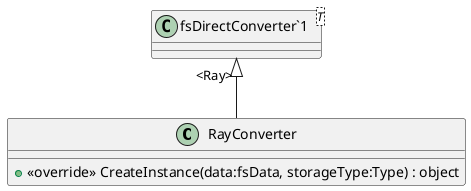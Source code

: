 @startuml
class RayConverter {
    + <<override>> CreateInstance(data:fsData, storageType:Type) : object
}
class "fsDirectConverter`1"<T> {
}
"fsDirectConverter`1" "<Ray>" <|-- RayConverter
@enduml
